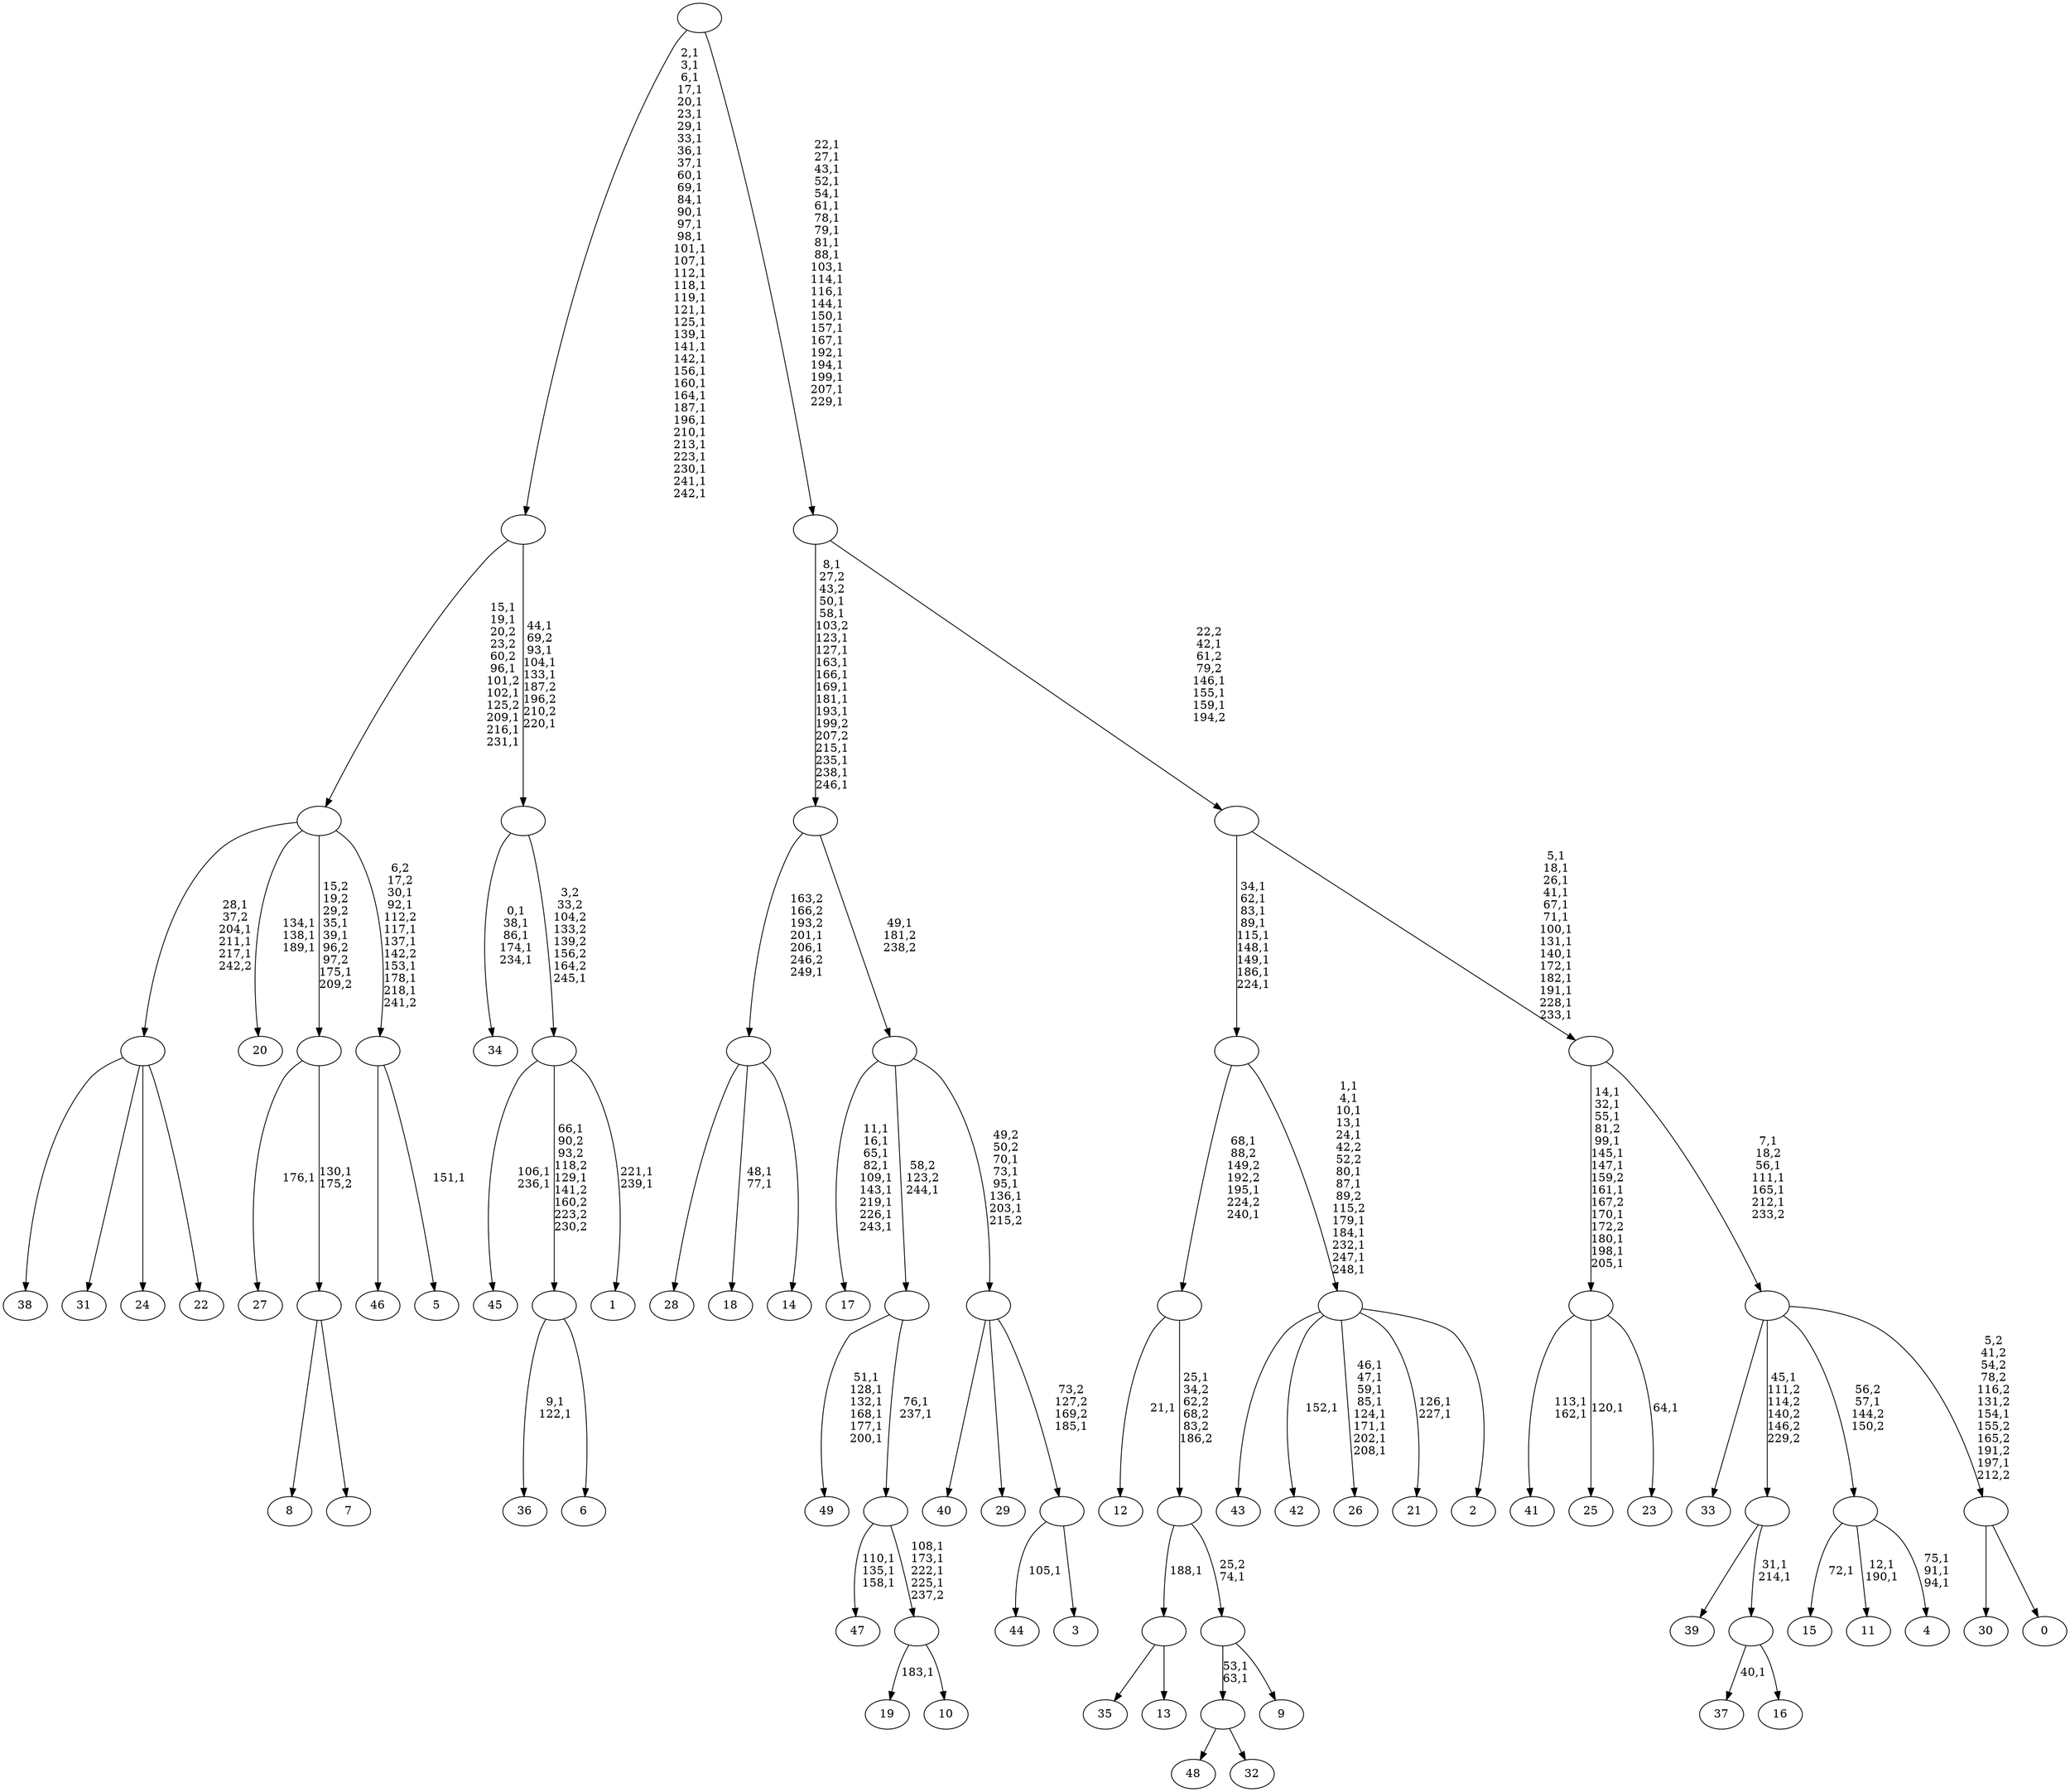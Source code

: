 digraph T {
	300 [label="49"]
	293 [label="48"]
	292 [label="47"]
	288 [label="46"]
	287 [label="45"]
	284 [label="44"]
	282 [label="43"]
	281 [label="42"]
	279 [label="41"]
	276 [label="40"]
	275 [label="39"]
	274 [label="38"]
	273 [label="37"]
	271 [label="36"]
	268 [label="35"]
	267 [label="34"]
	261 [label="33"]
	260 [label="32"]
	259 [label=""]
	257 [label="31"]
	256 [label="30"]
	255 [label="29"]
	254 [label="28"]
	253 [label="27"]
	251 [label="26"]
	242 [label="25"]
	240 [label="24"]
	239 [label="23"]
	237 [label=""]
	226 [label="22"]
	225 [label=""]
	221 [label="21"]
	218 [label="20"]
	214 [label="19"]
	212 [label="18"]
	209 [label="17"]
	199 [label="16"]
	198 [label=""]
	196 [label=""]
	195 [label="15"]
	193 [label="14"]
	192 [label=""]
	189 [label="13"]
	188 [label=""]
	187 [label="12"]
	185 [label="11"]
	182 [label="10"]
	181 [label=""]
	177 [label=""]
	175 [label=""]
	174 [label="9"]
	173 [label=""]
	172 [label=""]
	171 [label=""]
	168 [label="8"]
	167 [label="7"]
	166 [label=""]
	165 [label=""]
	162 [label="6"]
	161 [label=""]
	159 [label="5"]
	157 [label=""]
	150 [label=""]
	143 [label="4"]
	139 [label=""]
	138 [label="3"]
	137 [label=""]
	136 [label=""]
	131 [label=""]
	130 [label=""]
	116 [label="2"]
	115 [label=""]
	103 [label=""]
	94 [label="1"]
	91 [label=""]
	90 [label=""]
	85 [label=""]
	48 [label="0"]
	47 [label=""]
	45 [label=""]
	40 [label=""]
	26 [label=""]
	22 [label=""]
	0 [label=""]
	259 -> 293 [label=""]
	259 -> 260 [label=""]
	237 -> 239 [label="64,1"]
	237 -> 242 [label="120,1"]
	237 -> 279 [label="113,1\n162,1"]
	225 -> 274 [label=""]
	225 -> 257 [label=""]
	225 -> 240 [label=""]
	225 -> 226 [label=""]
	198 -> 273 [label="40,1"]
	198 -> 199 [label=""]
	196 -> 198 [label="31,1\n214,1"]
	196 -> 275 [label=""]
	192 -> 212 [label="48,1\n77,1"]
	192 -> 254 [label=""]
	192 -> 193 [label=""]
	188 -> 268 [label=""]
	188 -> 189 [label=""]
	181 -> 214 [label="183,1"]
	181 -> 182 [label=""]
	177 -> 181 [label="108,1\n173,1\n222,1\n225,1\n237,2"]
	177 -> 292 [label="110,1\n135,1\n158,1"]
	175 -> 177 [label="76,1\n237,1"]
	175 -> 300 [label="51,1\n128,1\n132,1\n168,1\n177,1\n200,1"]
	173 -> 259 [label="53,1\n63,1"]
	173 -> 174 [label=""]
	172 -> 188 [label="188,1"]
	172 -> 173 [label="25,2\n74,1"]
	171 -> 187 [label="21,1"]
	171 -> 172 [label="25,1\n34,2\n62,2\n68,2\n83,2\n186,2"]
	166 -> 168 [label=""]
	166 -> 167 [label=""]
	165 -> 253 [label="176,1"]
	165 -> 166 [label="130,1\n175,2"]
	161 -> 271 [label="9,1\n122,1"]
	161 -> 162 [label=""]
	157 -> 159 [label="151,1"]
	157 -> 288 [label=""]
	150 -> 157 [label="6,2\n17,2\n30,1\n92,1\n112,2\n117,1\n137,1\n142,2\n153,1\n178,1\n218,1\n241,2"]
	150 -> 165 [label="15,2\n19,2\n29,2\n35,1\n39,1\n96,2\n97,2\n175,1\n209,2"]
	150 -> 218 [label="134,1\n138,1\n189,1"]
	150 -> 225 [label="28,1\n37,2\n204,1\n211,1\n217,1\n242,2"]
	139 -> 143 [label="75,1\n91,1\n94,1"]
	139 -> 185 [label="12,1\n190,1"]
	139 -> 195 [label="72,1"]
	137 -> 284 [label="105,1"]
	137 -> 138 [label=""]
	136 -> 276 [label=""]
	136 -> 255 [label=""]
	136 -> 137 [label="73,2\n127,2\n169,2\n185,1"]
	131 -> 136 [label="49,2\n50,2\n70,1\n73,1\n95,1\n136,1\n203,1\n215,2"]
	131 -> 209 [label="11,1\n16,1\n65,1\n82,1\n109,1\n143,1\n219,1\n226,1\n243,1"]
	131 -> 175 [label="58,2\n123,2\n244,1"]
	130 -> 192 [label="163,2\n166,2\n193,2\n201,1\n206,1\n246,2\n249,1"]
	130 -> 131 [label="49,1\n181,2\n238,2"]
	115 -> 221 [label="126,1\n227,1"]
	115 -> 251 [label="46,1\n47,1\n59,1\n85,1\n124,1\n171,1\n202,1\n208,1"]
	115 -> 281 [label="152,1"]
	115 -> 282 [label=""]
	115 -> 116 [label=""]
	103 -> 115 [label="1,1\n4,1\n10,1\n13,1\n24,1\n42,2\n52,2\n80,1\n87,1\n89,2\n115,2\n179,1\n184,1\n232,1\n247,1\n248,1"]
	103 -> 171 [label="68,1\n88,2\n149,2\n192,2\n195,1\n224,2\n240,1"]
	91 -> 94 [label="221,1\n239,1"]
	91 -> 161 [label="66,1\n90,2\n93,2\n118,2\n129,1\n141,2\n160,2\n223,2\n230,2"]
	91 -> 287 [label="106,1\n236,1"]
	90 -> 267 [label="0,1\n38,1\n86,1\n174,1\n234,1"]
	90 -> 91 [label="3,2\n33,2\n104,2\n133,2\n139,2\n156,2\n164,2\n245,1"]
	85 -> 90 [label="44,1\n69,2\n93,1\n104,1\n133,1\n187,2\n196,2\n210,2\n220,1"]
	85 -> 150 [label="15,1\n19,1\n20,2\n23,2\n60,2\n96,1\n101,2\n102,1\n125,2\n209,1\n216,1\n231,1"]
	47 -> 256 [label=""]
	47 -> 48 [label=""]
	45 -> 47 [label="5,2\n41,2\n54,2\n78,2\n116,2\n131,2\n154,1\n155,2\n165,2\n191,2\n197,1\n212,2"]
	45 -> 261 [label=""]
	45 -> 196 [label="45,1\n111,2\n114,2\n140,2\n146,2\n229,2"]
	45 -> 139 [label="56,2\n57,1\n144,2\n150,2"]
	40 -> 45 [label="7,1\n18,2\n56,1\n111,1\n165,1\n212,1\n233,2"]
	40 -> 237 [label="14,1\n32,1\n55,1\n81,2\n99,1\n145,1\n147,1\n159,2\n161,1\n167,2\n170,1\n172,2\n180,1\n198,1\n205,1"]
	26 -> 40 [label="5,1\n18,1\n26,1\n41,1\n67,1\n71,1\n100,1\n131,1\n140,1\n172,1\n182,1\n191,1\n228,1\n233,1"]
	26 -> 103 [label="34,1\n62,1\n83,1\n89,1\n115,1\n148,1\n149,1\n186,1\n224,1"]
	22 -> 26 [label="22,2\n42,1\n61,2\n79,2\n146,1\n155,1\n159,1\n194,2"]
	22 -> 130 [label="8,1\n27,2\n43,2\n50,1\n58,1\n103,2\n123,1\n127,1\n163,1\n166,1\n169,1\n181,1\n193,1\n199,2\n207,2\n215,1\n235,1\n238,1\n246,1"]
	0 -> 22 [label="22,1\n27,1\n43,1\n52,1\n54,1\n61,1\n78,1\n79,1\n81,1\n88,1\n103,1\n114,1\n116,1\n144,1\n150,1\n157,1\n167,1\n192,1\n194,1\n199,1\n207,1\n229,1"]
	0 -> 85 [label="2,1\n3,1\n6,1\n17,1\n20,1\n23,1\n29,1\n33,1\n36,1\n37,1\n60,1\n69,1\n84,1\n90,1\n97,1\n98,1\n101,1\n107,1\n112,1\n118,1\n119,1\n121,1\n125,1\n139,1\n141,1\n142,1\n156,1\n160,1\n164,1\n187,1\n196,1\n210,1\n213,1\n223,1\n230,1\n241,1\n242,1"]
}
